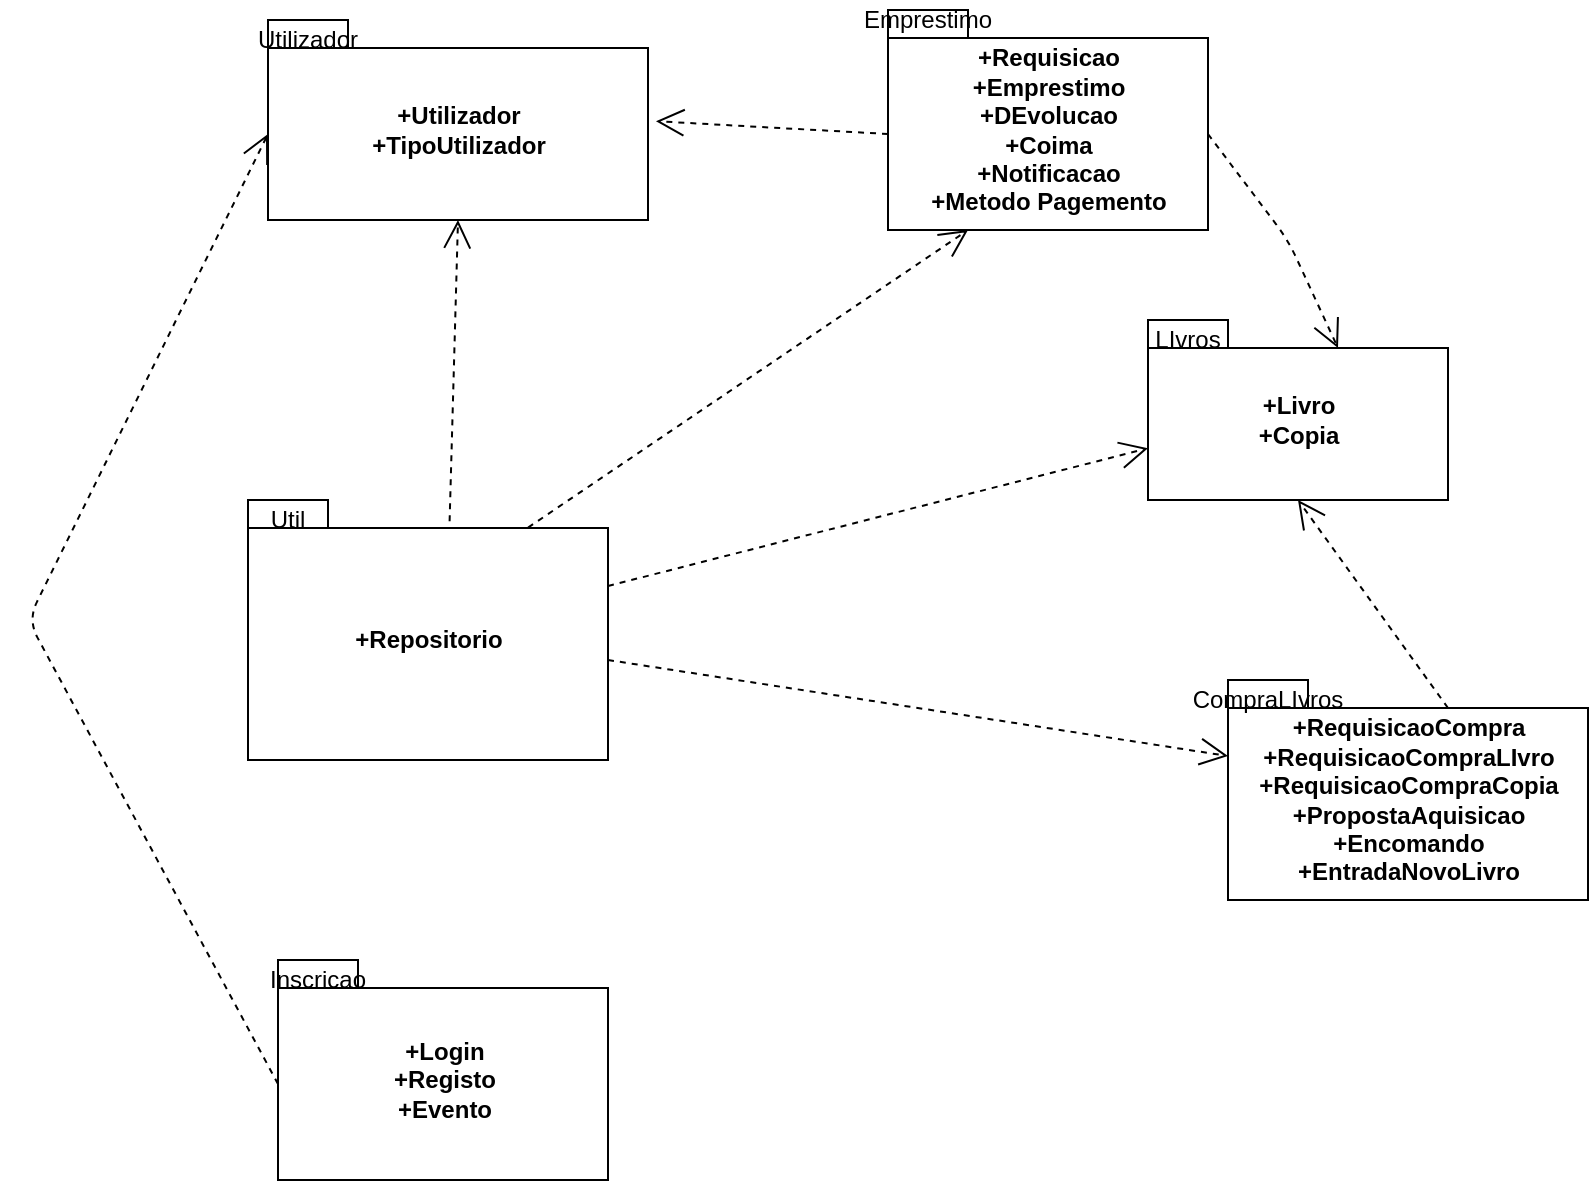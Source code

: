 <mxfile version="10.7.3" type="device"><diagram id="gei7GK_MGQ2y5ZS2TZRF" name="Page-1"><mxGraphModel dx="1250" dy="582" grid="1" gridSize="10" guides="1" tooltips="1" connect="1" arrows="1" fold="1" page="1" pageScale="1" pageWidth="1654" pageHeight="1169" math="0" shadow="0"><root><mxCell id="0"/><mxCell id="1" parent="0"/><mxCell id="E6Qr5ucuhWGyBf8F7yQY-1" value="+Utilizador&lt;br&gt;+TipoUtilizador&lt;br&gt;" style="shape=folder;fontStyle=1;spacingTop=10;tabWidth=40;tabHeight=14;tabPosition=left;html=1;" parent="1" vertex="1"><mxGeometry x="160" y="30" width="190" height="100" as="geometry"/></mxCell><mxCell id="E6Qr5ucuhWGyBf8F7yQY-2" value="+Repositorio" style="shape=folder;fontStyle=1;spacingTop=10;tabWidth=40;tabHeight=14;tabPosition=left;html=1;" parent="1" vertex="1"><mxGeometry x="150" y="270" width="180" height="130" as="geometry"/></mxCell><mxCell id="E6Qr5ucuhWGyBf8F7yQY-3" value="+Livro&lt;br&gt;+Copia&lt;br&gt;" style="shape=folder;fontStyle=1;spacingTop=10;tabWidth=40;tabHeight=14;tabPosition=left;html=1;" parent="1" vertex="1"><mxGeometry x="600" y="180" width="150" height="90" as="geometry"/></mxCell><mxCell id="E6Qr5ucuhWGyBf8F7yQY-4" value="+RequisicaoCompra&lt;br&gt;+RequisicaoCompraLIvro&lt;br&gt;+RequisicaoCompraCopia&lt;br&gt;+PropostaAquisicao&lt;br&gt;+Encomando&lt;br&gt;+EntradaNovoLivro&lt;br&gt;" style="shape=folder;fontStyle=1;spacingTop=10;tabWidth=40;tabHeight=14;tabPosition=left;html=1;" parent="1" vertex="1"><mxGeometry x="640" y="360" width="180" height="110" as="geometry"/></mxCell><mxCell id="E6Qr5ucuhWGyBf8F7yQY-5" value="+Requisicao&lt;br&gt;+Emprestimo&lt;br&gt;+DEvolucao&lt;br&gt;+Coima&lt;br&gt;+Notificacao&lt;br&gt;+Metodo Pagemento&lt;br&gt;" style="shape=folder;fontStyle=1;spacingTop=10;tabWidth=40;tabHeight=14;tabPosition=left;html=1;" parent="1" vertex="1"><mxGeometry x="470" y="25" width="160" height="110" as="geometry"/></mxCell><mxCell id="E6Qr5ucuhWGyBf8F7yQY-6" value="Utilizador" style="text;html=1;strokeColor=none;fillColor=none;align=center;verticalAlign=middle;whiteSpace=wrap;rounded=0;" parent="1" vertex="1"><mxGeometry x="160" y="30" width="40" height="20" as="geometry"/></mxCell><mxCell id="E6Qr5ucuhWGyBf8F7yQY-7" value="Util" style="text;html=1;strokeColor=none;fillColor=none;align=center;verticalAlign=middle;whiteSpace=wrap;rounded=0;" parent="1" vertex="1"><mxGeometry x="150" y="270" width="40" height="20" as="geometry"/></mxCell><mxCell id="E6Qr5ucuhWGyBf8F7yQY-8" value="Emprestimo" style="text;html=1;strokeColor=none;fillColor=none;align=center;verticalAlign=middle;whiteSpace=wrap;rounded=0;" parent="1" vertex="1"><mxGeometry x="470" y="20" width="40" height="20" as="geometry"/></mxCell><mxCell id="E6Qr5ucuhWGyBf8F7yQY-9" value="LIvros" style="text;html=1;strokeColor=none;fillColor=none;align=center;verticalAlign=middle;whiteSpace=wrap;rounded=0;" parent="1" vertex="1"><mxGeometry x="600" y="180" width="40" height="20" as="geometry"/></mxCell><mxCell id="E6Qr5ucuhWGyBf8F7yQY-10" value="CompraLIvros" style="text;html=1;strokeColor=none;fillColor=none;align=center;verticalAlign=middle;whiteSpace=wrap;rounded=0;" parent="1" vertex="1"><mxGeometry x="640" y="360" width="40" height="20" as="geometry"/></mxCell><mxCell id="E6Qr5ucuhWGyBf8F7yQY-11" value="" style="endArrow=open;endSize=12;dashed=1;html=1;entryX=0;entryY=0;entryDx=0;entryDy=38;entryPerimeter=0;" parent="1" target="E6Qr5ucuhWGyBf8F7yQY-4" edge="1"><mxGeometry width="160" relative="1" as="geometry"><mxPoint x="330" y="350" as="sourcePoint"/><mxPoint x="490" y="350" as="targetPoint"/></mxGeometry></mxCell><mxCell id="E6Qr5ucuhWGyBf8F7yQY-12" value="" style="endArrow=open;endSize=12;dashed=1;html=1;exitX=0;exitY=0;exitDx=110;exitDy=14;exitPerimeter=0;entryX=0.5;entryY=1;entryDx=0;entryDy=0;entryPerimeter=0;" parent="1" source="E6Qr5ucuhWGyBf8F7yQY-4" target="E6Qr5ucuhWGyBf8F7yQY-3" edge="1"><mxGeometry width="160" relative="1" as="geometry"><mxPoint x="600" y="320" as="sourcePoint"/><mxPoint x="760" y="320" as="targetPoint"/></mxGeometry></mxCell><mxCell id="E6Qr5ucuhWGyBf8F7yQY-13" value="" style="endArrow=open;endSize=12;dashed=1;html=1;exitX=0;exitY=0;exitDx=180;exitDy=43;exitPerimeter=0;" parent="1" source="E6Qr5ucuhWGyBf8F7yQY-2" target="E6Qr5ucuhWGyBf8F7yQY-3" edge="1"><mxGeometry width="160" relative="1" as="geometry"><mxPoint x="360" y="250" as="sourcePoint"/><mxPoint x="520" y="250" as="targetPoint"/></mxGeometry></mxCell><mxCell id="E6Qr5ucuhWGyBf8F7yQY-14" value="" style="endArrow=open;endSize=12;dashed=1;html=1;exitX=0.56;exitY=0.082;exitDx=0;exitDy=0;exitPerimeter=0;entryX=0.5;entryY=1;entryDx=0;entryDy=0;entryPerimeter=0;" parent="1" source="E6Qr5ucuhWGyBf8F7yQY-2" target="E6Qr5ucuhWGyBf8F7yQY-1" edge="1"><mxGeometry width="160" relative="1" as="geometry"><mxPoint x="260" y="200" as="sourcePoint"/><mxPoint x="420" y="200" as="targetPoint"/></mxGeometry></mxCell><mxCell id="E6Qr5ucuhWGyBf8F7yQY-15" value="" style="endArrow=open;endSize=12;dashed=1;html=1;exitX=0.778;exitY=0.106;exitDx=0;exitDy=0;exitPerimeter=0;entryX=0.25;entryY=1;entryDx=0;entryDy=0;entryPerimeter=0;" parent="1" source="E6Qr5ucuhWGyBf8F7yQY-2" target="E6Qr5ucuhWGyBf8F7yQY-5" edge="1"><mxGeometry width="160" relative="1" as="geometry"><mxPoint x="340" y="190" as="sourcePoint"/><mxPoint x="500" y="190" as="targetPoint"/></mxGeometry></mxCell><mxCell id="E6Qr5ucuhWGyBf8F7yQY-16" value="" style="endArrow=open;endSize=12;dashed=1;html=1;entryX=1.021;entryY=0.506;entryDx=0;entryDy=0;entryPerimeter=0;exitX=0;exitY=0;exitDx=0;exitDy=62;exitPerimeter=0;" parent="1" source="E6Qr5ucuhWGyBf8F7yQY-5" target="E6Qr5ucuhWGyBf8F7yQY-1" edge="1"><mxGeometry width="160" relative="1" as="geometry"><mxPoint x="350" y="170" as="sourcePoint"/><mxPoint x="510" y="170" as="targetPoint"/></mxGeometry></mxCell><mxCell id="E6Qr5ucuhWGyBf8F7yQY-17" value="" style="endArrow=open;endSize=12;dashed=1;html=1;exitX=0;exitY=0;exitDx=160;exitDy=62;exitPerimeter=0;entryX=0;entryY=0;entryDx=95;entryDy=14;entryPerimeter=0;" parent="1" source="E6Qr5ucuhWGyBf8F7yQY-5" target="E6Qr5ucuhWGyBf8F7yQY-3" edge="1"><mxGeometry width="160" relative="1" as="geometry"><mxPoint x="800" y="90" as="sourcePoint"/><mxPoint x="960" y="90" as="targetPoint"/><Array as="points"><mxPoint x="670" y="140"/></Array></mxGeometry></mxCell><mxCell id="6Pggxn3jC0JHwZamcIf5-2" value="+Login&lt;br&gt;+Registo&lt;br&gt;+Evento&lt;br&gt;" style="shape=folder;fontStyle=1;spacingTop=10;tabWidth=40;tabHeight=14;tabPosition=left;html=1;" vertex="1" parent="1"><mxGeometry x="165" y="500" width="165" height="110" as="geometry"/></mxCell><mxCell id="6Pggxn3jC0JHwZamcIf5-3" value="Inscricao" style="text;html=1;strokeColor=none;fillColor=none;align=center;verticalAlign=middle;whiteSpace=wrap;rounded=0;" vertex="1" parent="1"><mxGeometry x="165" y="500" width="40" height="20" as="geometry"/></mxCell><mxCell id="6Pggxn3jC0JHwZamcIf5-5" value="" style="endArrow=open;endSize=12;dashed=1;html=1;exitX=0;exitY=0;exitDx=0;exitDy=62;exitPerimeter=0;entryX=0;entryY=0;entryDx=0;entryDy=57;entryPerimeter=0;" edge="1" parent="1" source="6Pggxn3jC0JHwZamcIf5-2" target="E6Qr5ucuhWGyBf8F7yQY-1"><mxGeometry width="160" relative="1" as="geometry"><mxPoint x="50" y="370" as="sourcePoint"/><mxPoint x="54" y="219" as="targetPoint"/><Array as="points"><mxPoint x="40" y="330"/></Array></mxGeometry></mxCell></root></mxGraphModel></diagram></mxfile>